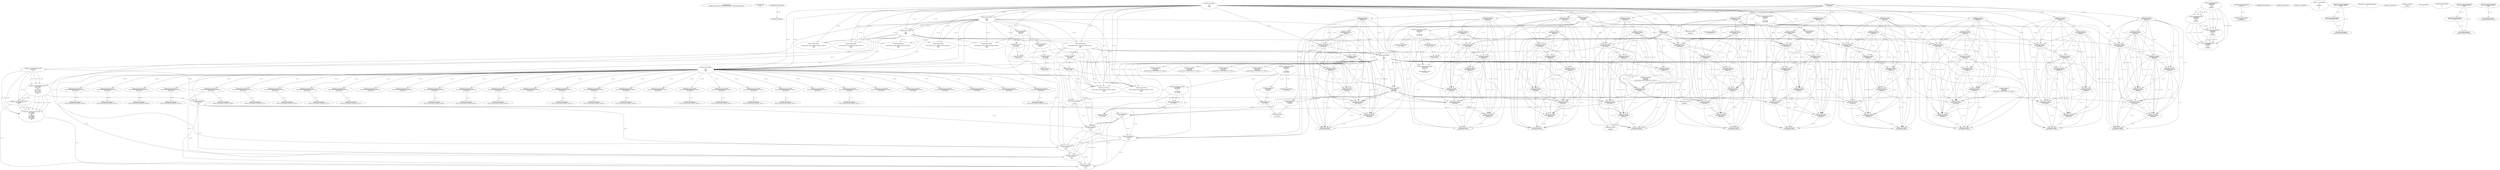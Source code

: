 // Global SCDG with merge call
digraph {
	0 [label="268454688.main
d06fbbb578125025d23978541dce23defcc66f6bc17f2af826b020380763de3e"]
	1 [label="268454699.Sleep
1000"]
	2 [label="268450908.GetProcessHeap
"]
	3 [label="268465424.VirtualAlloc
0
128
12288
4"]
	4 [label="268465190.RegOpenKeyExW
2147483650
268501000
0
131097
2147417172"]
	5 [label="268465489.wsprintfW
3221762048
268500964
0"]
	3 -> 5 [label="(0-->1)"]
	6 [label="268466183.VirtualAlloc
0
1024
12288
4"]
	3 -> 6 [label="(3-->3)"]
	3 -> 6 [label="(4-->4)"]
	7 [label="268466202.VirtualAlloc
0
3596
12288
4"]
	3 -> 7 [label="(3-->3)"]
	6 -> 7 [label="(3-->3)"]
	3 -> 7 [label="(4-->4)"]
	6 -> 7 [label="(4-->4)"]
	8 [label="268466212.GetWindowsDirectoryW
3221770240
256"]
	7 -> 8 [label="(0-->1)"]
	9 [label="268466270.GetVolumeInformationW
3221770240
3221770752
256
3221771776
3221771784
3221771780
3221771264
256"]
	7 -> 9 [label="(0-->1)"]
	8 -> 9 [label="(1-->1)"]
	8 -> 9 [label="(2-->3)"]
	8 -> 9 [label="(2-->8)"]
	10 [label="268465190.RegOpenKeyExW
2147483650
268501632
0
131097
2147417172"]
	4 -> 10 [label="(1-->1)"]
	4 -> 10 [label="(4-->4)"]
	4 -> 10 [label="(5-->5)"]
	11 [label="268466376.wsprintfW
3221766144
268501204
0"]
	6 -> 11 [label="(0-->1)"]
	12 [label="268466397.lstrcatW
3221766144
3221771788"]
	6 -> 12 [label="(0-->1)"]
	11 -> 12 [label="(1-->1)"]
	13 [label="268466409.GetModuleHandleW
268501752"]
	14 [label="268466416.GetProcAddress
270536744
RtlComputeCrc32"]
	13 -> 14 [label="(0-->1)"]
	15 [label="268466432.lstrlenW
3221766144"]
	6 -> 15 [label="(0-->1)"]
	11 -> 15 [label="(1-->1)"]
	12 -> 15 [label="(1-->1)"]
	16 [label="268466449.RtlComputeCrc32
"]
	17 [label="268466481.VirtualFree
3221770240
0
32768"]
	7 -> 17 [label="(0-->1)"]
	8 -> 17 [label="(1-->1)"]
	9 -> 17 [label="(1-->1)"]
	18 [label="268464882.lstrlenW
3221762048"]
	3 -> 18 [label="(0-->1)"]
	5 -> 18 [label="(1-->1)"]
	19 [label="268464893.lstrlenW
268497860"]
	20 [label="268453932.VirtualAlloc
0
retval_lstrlenW_32816_32_retval_lstrlenW_32824_32
12288
64"]
	3 -> 20 [label="(3-->3)"]
	6 -> 20 [label="(3-->3)"]
	7 -> 20 [label="(3-->3)"]
	21 [label="268453967.lstrcpyW
3221774336
268497976"]
	20 -> 21 [label="(0-->1)"]
	22 [label="268453974.lstrlenW
3221774336"]
	20 -> 22 [label="(0-->1)"]
	21 -> 22 [label="(1-->1)"]
	23 [label="268464425.lstrcatW
retval_lstrlenW_32846_32
268497860"]
	19 -> 23 [label="(1-->2)"]
	24 [label="268464433.lstrcatW
retval_lstrlenW_32846_32
268500944"]
	23 -> 24 [label="(1-->1)"]
	25 [label="268464439.lstrcatW
retval_lstrlenW_32846_32
3221762048"]
	23 -> 25 [label="(1-->1)"]
	24 -> 25 [label="(1-->1)"]
	3 -> 25 [label="(0-->2)"]
	5 -> 25 [label="(1-->2)"]
	18 -> 25 [label="(1-->2)"]
	26 [label="268464447.lstrcatW
retval_lstrlenW_32846_32
268500948"]
	23 -> 26 [label="(1-->1)"]
	24 -> 26 [label="(1-->1)"]
	25 -> 26 [label="(1-->1)"]
	27 [label="268464636.VirtualAlloc
0
66
12288
64"]
	3 -> 27 [label="(3-->3)"]
	6 -> 27 [label="(3-->3)"]
	7 -> 27 [label="(3-->3)"]
	20 -> 27 [label="(3-->3)"]
	20 -> 27 [label="(4-->4)"]
	28 [label="268464679.wsprintfW
3221778432
268500964
3221774336"]
	27 -> 28 [label="(0-->1)"]
	5 -> 28 [label="(2-->2)"]
	20 -> 28 [label="(0-->3)"]
	21 -> 28 [label="(1-->3)"]
	22 -> 28 [label="(1-->3)"]
	29 [label="268464692.lstrcatW
retval_lstrlenW_32846_32
268497764"]
	23 -> 29 [label="(1-->1)"]
	24 -> 29 [label="(1-->1)"]
	25 -> 29 [label="(1-->1)"]
	26 -> 29 [label="(1-->1)"]
	30 [label="268464700.lstrcatW
retval_lstrlenW_32846_32
268500944"]
	23 -> 30 [label="(1-->1)"]
	24 -> 30 [label="(1-->1)"]
	25 -> 30 [label="(1-->1)"]
	26 -> 30 [label="(1-->1)"]
	29 -> 30 [label="(1-->1)"]
	24 -> 30 [label="(2-->2)"]
	31 [label="268464706.lstrcatW
retval_lstrlenW_32846_32
3221778432"]
	23 -> 31 [label="(1-->1)"]
	24 -> 31 [label="(1-->1)"]
	25 -> 31 [label="(1-->1)"]
	26 -> 31 [label="(1-->1)"]
	29 -> 31 [label="(1-->1)"]
	30 -> 31 [label="(1-->1)"]
	27 -> 31 [label="(0-->2)"]
	28 -> 31 [label="(1-->2)"]
	32 [label="268464714.lstrcatW
retval_lstrlenW_32846_32
268500948"]
	23 -> 32 [label="(1-->1)"]
	24 -> 32 [label="(1-->1)"]
	25 -> 32 [label="(1-->1)"]
	26 -> 32 [label="(1-->1)"]
	29 -> 32 [label="(1-->1)"]
	30 -> 32 [label="(1-->1)"]
	31 -> 32 [label="(1-->1)"]
	26 -> 32 [label="(2-->2)"]
	33 [label="268464726.VirtualFree
3221778432
0
32768"]
	27 -> 33 [label="(0-->1)"]
	28 -> 33 [label="(1-->1)"]
	31 -> 33 [label="(2-->1)"]
	17 -> 33 [label="(3-->3)"]
	34 [label="268464767.lstrlenW
retval_lstrlenW_32846_32"]
	23 -> 34 [label="(1-->1)"]
	24 -> 34 [label="(1-->1)"]
	25 -> 34 [label="(1-->1)"]
	26 -> 34 [label="(1-->1)"]
	29 -> 34 [label="(1-->1)"]
	30 -> 34 [label="(1-->1)"]
	31 -> 34 [label="(1-->1)"]
	32 -> 34 [label="(1-->1)"]
	35 [label="268453998.CreateMutexW
0
0
3221774336"]
	20 -> 35 [label="(0-->3)"]
	21 -> 35 [label="(1-->3)"]
	22 -> 35 [label="(1-->3)"]
	28 -> 35 [label="(3-->3)"]
	36 [label="268454010.GetLastError
"]
	37 [label="268454017.GetLastError
"]
	38 [label="268454043.VirtualFree
3221774336
0
32768"]
	20 -> 38 [label="(0-->1)"]
	21 -> 38 [label="(1-->1)"]
	22 -> 38 [label="(1-->1)"]
	28 -> 38 [label="(3-->1)"]
	35 -> 38 [label="(3-->1)"]
	17 -> 38 [label="(3-->3)"]
	33 -> 38 [label="(3-->3)"]
	39 [label="268467629.VirtualFree
3221762048
0
32768"]
	3 -> 39 [label="(0-->1)"]
	5 -> 39 [label="(1-->1)"]
	18 -> 39 [label="(1-->1)"]
	25 -> 39 [label="(2-->1)"]
	17 -> 39 [label="(3-->3)"]
	33 -> 39 [label="(3-->3)"]
	38 -> 39 [label="(3-->3)"]
	40 [label="268467737.VirtualFree
3221766144
0
32768"]
	6 -> 40 [label="(0-->1)"]
	11 -> 40 [label="(1-->1)"]
	12 -> 40 [label="(1-->1)"]
	15 -> 40 [label="(1-->1)"]
	17 -> 40 [label="(3-->3)"]
	33 -> 40 [label="(3-->3)"]
	38 -> 40 [label="(3-->3)"]
	39 -> 40 [label="(3-->3)"]
	41 [label="268454737.CreateThread
0
0
268447024
0
0
0"]
	42 [label="268454761.WaitForSingleObject
retval_CreateThread_32968_32
5000"]
	43 [label="268454780.TerminateThread
retval_CreateThread_32968_32
0"]
	42 -> 43 [label="(1-->1)"]
	44 [label="268454790.CloseHandle
retval_CreateThread_32968_32"]
	42 -> 44 [label="(1-->1)"]
	43 -> 44 [label="(1-->1)"]
	45 [label="268454450.CreateToolhelp32Snapshot
2
0"]
	46 [label="268454476.VirtualAlloc
0
556
12288
4"]
	3 -> 46 [label="(3-->3)"]
	6 -> 46 [label="(3-->3)"]
	7 -> 46 [label="(3-->3)"]
	20 -> 46 [label="(3-->3)"]
	27 -> 46 [label="(3-->3)"]
	3 -> 46 [label="(4-->4)"]
	6 -> 46 [label="(4-->4)"]
	7 -> 46 [label="(4-->4)"]
	47 [label="268454533.lstrcmpiW
"]
	2 -> 47 [label="(0-->0)"]
	48 [label="268454602.Process32NextW
retval_CreateToolhelp32Snapshot_33009_32
3221782528"]
	46 -> 48 [label="(0-->2)"]
	49 [label="268454627.VirtualFree
3221782528
0
32768"]
	46 -> 49 [label="(0-->1)"]
	48 -> 49 [label="(2-->1)"]
	17 -> 49 [label="(3-->3)"]
	33 -> 49 [label="(3-->3)"]
	38 -> 49 [label="(3-->3)"]
	39 -> 49 [label="(3-->3)"]
	40 -> 49 [label="(3-->3)"]
	50 [label="268454634.CloseHandle
retval_CreateToolhelp32Snapshot_33009_32"]
	48 -> 50 [label="(1-->1)"]
	51 [label="268465190.RegOpenKeyExW
2147483650
268501000
0
131097
2147417052"]
	4 -> 51 [label="(1-->1)"]
	10 -> 51 [label="(1-->1)"]
	4 -> 51 [label="(2-->2)"]
	4 -> 51 [label="(4-->4)"]
	10 -> 51 [label="(4-->4)"]
	52 [label="268465223.RegQueryValueExW
2147417376
268500984
0
0
3221786624
2147417068"]
	53 [label="268465239.RegCloseKey
2147417376"]
	52 -> 53 [label="(1-->1)"]
	54 [label="268465489.wsprintfW
3221786624
268501104
0"]
	52 -> 54 [label="(5-->1)"]
	55 [label="268466212.GetWindowsDirectoryW
3221794816
256"]
	8 -> 55 [label="(2-->2)"]
	9 -> 55 [label="(3-->2)"]
	9 -> 55 [label="(8-->2)"]
	56 [label="268466270.GetVolumeInformationW
3221794816
3221795328
256
3221796352
3221796360
3221796356
3221795840
256"]
	55 -> 56 [label="(1-->1)"]
	8 -> 56 [label="(2-->3)"]
	9 -> 56 [label="(3-->3)"]
	9 -> 56 [label="(8-->3)"]
	55 -> 56 [label="(2-->3)"]
	8 -> 56 [label="(2-->8)"]
	9 -> 56 [label="(3-->8)"]
	9 -> 56 [label="(8-->8)"]
	55 -> 56 [label="(2-->8)"]
	57 [label="268465190.RegOpenKeyExW
2147483650
268501632
0
131097
2147417052"]
	4 -> 57 [label="(1-->1)"]
	10 -> 57 [label="(1-->1)"]
	51 -> 57 [label="(1-->1)"]
	10 -> 57 [label="(2-->2)"]
	4 -> 57 [label="(4-->4)"]
	10 -> 57 [label="(4-->4)"]
	51 -> 57 [label="(4-->4)"]
	51 -> 57 [label="(5-->5)"]
	58 [label="268466376.wsprintfW
3221790720
268501204
0"]
	11 -> 58 [label="(2-->2)"]
	59 [label="268466397.lstrcatW
3221790720
3221796364"]
	58 -> 59 [label="(1-->1)"]
	60 [label="268466432.lstrlenW
3221790720"]
	58 -> 60 [label="(1-->1)"]
	59 -> 60 [label="(1-->1)"]
	61 [label="268466481.VirtualFree
3221794816
0
32768"]
	55 -> 61 [label="(1-->1)"]
	56 -> 61 [label="(1-->1)"]
	17 -> 61 [label="(3-->3)"]
	33 -> 61 [label="(3-->3)"]
	38 -> 61 [label="(3-->3)"]
	39 -> 61 [label="(3-->3)"]
	40 -> 61 [label="(3-->3)"]
	49 -> 61 [label="(3-->3)"]
	62 [label="268464882.lstrlenW
3221786624"]
	52 -> 62 [label="(5-->1)"]
	54 -> 62 [label="(1-->1)"]
	63 [label="268452641.VirtualAlloc
0
retval_lstrlenW_46965_32_retval_lstrlenW_47219_32
12288
64"]
	3 -> 63 [label="(3-->3)"]
	6 -> 63 [label="(3-->3)"]
	7 -> 63 [label="(3-->3)"]
	20 -> 63 [label="(3-->3)"]
	27 -> 63 [label="(3-->3)"]
	46 -> 63 [label="(3-->3)"]
	20 -> 63 [label="(4-->4)"]
	27 -> 63 [label="(4-->4)"]
	64 [label="268464425.lstrcatW
0
268497860"]
	19 -> 64 [label="(1-->2)"]
	23 -> 64 [label="(2-->2)"]
	65 [label="268454602.Process32NextW
retval_CreateToolhelp32Snapshot_33003_32
3221782528"]
	46 -> 65 [label="(0-->2)"]
	66 [label="268454634.CloseHandle
retval_CreateToolhelp32Snapshot_33003_32"]
	65 -> 66 [label="(1-->1)"]
	67 [label="268465489.wsprintfW
3221786624
268500964
0"]
	5 -> 67 [label="(2-->2)"]
	28 -> 67 [label="(2-->2)"]
	68 [label="268452641.VirtualAlloc
0
retval_lstrlenW_46086_32_retval_lstrlenW_45866_32
12288
64"]
	3 -> 68 [label="(3-->3)"]
	6 -> 68 [label="(3-->3)"]
	7 -> 68 [label="(3-->3)"]
	20 -> 68 [label="(3-->3)"]
	27 -> 68 [label="(3-->3)"]
	46 -> 68 [label="(3-->3)"]
	20 -> 68 [label="(4-->4)"]
	27 -> 68 [label="(4-->4)"]
	69 [label="268464433.lstrcatW
0
268500944"]
	24 -> 69 [label="(2-->2)"]
	30 -> 69 [label="(2-->2)"]
	70 [label="268464439.lstrcatW
0
3221786624"]
	62 -> 70 [label="(1-->2)"]
	67 -> 70 [label="(1-->2)"]
	71 [label="268464447.lstrcatW
0
268500948"]
	26 -> 71 [label="(2-->2)"]
	32 -> 71 [label="(2-->2)"]
	72 [label="268465223.RegQueryValueExW
3221796364
268501592
0
0
3221796364
2147417068"]
	52 -> 72 [label="(6-->6)"]
	73 [label="268465239.RegCloseKey
3221796364"]
	72 -> 73 [label="(1-->1)"]
	72 -> 73 [label="(5-->1)"]
	74 [label="268466320.lstrlenW
3221796364"]
	72 -> 74 [label="(1-->1)"]
	72 -> 74 [label="(5-->1)"]
	73 -> 74 [label="(1-->1)"]
	75 [label="268465223.RegQueryValueExW
2147417376
268500984
0
0
3221762048
2147417188"]
	3 -> 75 [label="(0-->5)"]
	76 [label="268465254.GetLastError
"]
	77 [label="268465263.RegCloseKey
2147417376"]
	75 -> 77 [label="(1-->1)"]
	78 [label="268465223.RegQueryValueExW
3221771788
268501592
0
0
3221771788
2147417188"]
	75 -> 78 [label="(6-->6)"]
	79 [label="268465239.RegCloseKey
3221771788"]
	78 -> 79 [label="(1-->1)"]
	78 -> 79 [label="(5-->1)"]
	80 [label="268466320.lstrlenW
3221771788"]
	78 -> 80 [label="(1-->1)"]
	78 -> 80 [label="(5-->1)"]
	79 -> 80 [label="(1-->1)"]
	81 [label="268453932.VirtualAlloc
0
retval_lstrlenW_32892_32_retval_lstrlenW_32885_32
12288
64"]
	3 -> 81 [label="(3-->3)"]
	6 -> 81 [label="(3-->3)"]
	7 -> 81 [label="(3-->3)"]
	82 [label="268453967.lstrcpyW
0
268497976"]
	83 [label="268453974.lstrlenW
0"]
	84 [label="268464425.lstrcatW
retval_lstrlenW_32976_32
268497860"]
	19 -> 84 [label="(1-->2)"]
	85 [label="268464433.lstrcatW
retval_lstrlenW_32976_32
268500944"]
	84 -> 85 [label="(1-->1)"]
	86 [label="268464439.lstrcatW
retval_lstrlenW_32976_32
3221762048"]
	84 -> 86 [label="(1-->1)"]
	85 -> 86 [label="(1-->1)"]
	3 -> 86 [label="(0-->2)"]
	5 -> 86 [label="(1-->2)"]
	18 -> 86 [label="(1-->2)"]
	75 -> 86 [label="(5-->2)"]
	87 [label="268464447.lstrcatW
retval_lstrlenW_32976_32
268500948"]
	84 -> 87 [label="(1-->1)"]
	85 -> 87 [label="(1-->1)"]
	86 -> 87 [label="(1-->1)"]
	88 [label="268464662.wsprintfW
3221778432
268500952
unconstrained_ret_RtlComputeCrc32_32856_32"]
	27 -> 88 [label="(0-->1)"]
	89 [label="268464692.lstrcatW
retval_lstrlenW_32976_32
268497764"]
	84 -> 89 [label="(1-->1)"]
	85 -> 89 [label="(1-->1)"]
	86 -> 89 [label="(1-->1)"]
	87 -> 89 [label="(1-->1)"]
	90 [label="268464700.lstrcatW
retval_lstrlenW_32976_32
268500944"]
	84 -> 90 [label="(1-->1)"]
	85 -> 90 [label="(1-->1)"]
	86 -> 90 [label="(1-->1)"]
	87 -> 90 [label="(1-->1)"]
	89 -> 90 [label="(1-->1)"]
	85 -> 90 [label="(2-->2)"]
	91 [label="268464706.lstrcatW
retval_lstrlenW_32976_32
3221778432"]
	84 -> 91 [label="(1-->1)"]
	85 -> 91 [label="(1-->1)"]
	86 -> 91 [label="(1-->1)"]
	87 -> 91 [label="(1-->1)"]
	89 -> 91 [label="(1-->1)"]
	90 -> 91 [label="(1-->1)"]
	27 -> 91 [label="(0-->2)"]
	88 -> 91 [label="(1-->2)"]
	92 [label="268464714.lstrcatW
retval_lstrlenW_32976_32
268500948"]
	84 -> 92 [label="(1-->1)"]
	85 -> 92 [label="(1-->1)"]
	86 -> 92 [label="(1-->1)"]
	87 -> 92 [label="(1-->1)"]
	89 -> 92 [label="(1-->1)"]
	90 -> 92 [label="(1-->1)"]
	91 -> 92 [label="(1-->1)"]
	87 -> 92 [label="(2-->2)"]
	93 [label="268464767.lstrlenW
retval_lstrlenW_32976_32"]
	84 -> 93 [label="(1-->1)"]
	85 -> 93 [label="(1-->1)"]
	86 -> 93 [label="(1-->1)"]
	87 -> 93 [label="(1-->1)"]
	89 -> 93 [label="(1-->1)"]
	90 -> 93 [label="(1-->1)"]
	91 -> 93 [label="(1-->1)"]
	92 -> 93 [label="(1-->1)"]
	94 [label="268453998.CreateMutexW
0
0
0"]
	95 [label="268454761.WaitForSingleObject
retval_CreateThread_33924_32
5000"]
	96 [label="268454780.TerminateThread
retval_CreateThread_33924_32
0"]
	95 -> 96 [label="(1-->1)"]
	97 [label="268454790.CloseHandle
retval_CreateThread_33924_32"]
	95 -> 97 [label="(1-->1)"]
	96 -> 97 [label="(1-->1)"]
	98 [label="268454602.Process32NextW
retval_CreateToolhelp32Snapshot_34437_32
3221782528"]
	46 -> 98 [label="(0-->2)"]
	99 [label="268465489.wsprintfW
3221762048
268501104
0"]
	3 -> 99 [label="(0-->1)"]
	75 -> 99 [label="(5-->1)"]
	100 [label="268454602.Process32NextW
retval_CreateToolhelp32Snapshot_32975_32
3221782528"]
	46 -> 100 [label="(0-->2)"]
	101 [label="268454634.CloseHandle
retval_CreateToolhelp32Snapshot_32975_32"]
	100 -> 101 [label="(1-->1)"]
	102 [label="268454501.Process32FirstW
retval_CreateToolhelp32Snapshot_32975_32
3221782528"]
	46 -> 102 [label="(0-->2)"]
	103 [label="268454501.Process32FirstW
retval_CreateToolhelp32Snapshot_33003_32
3221782528"]
	46 -> 103 [label="(0-->2)"]
	104 [label="268454501.Process32FirstW
retval_CreateToolhelp32Snapshot_33009_32
3221782528"]
	46 -> 104 [label="(0-->2)"]
	105 [label="268465263.RegCloseKey
3221771788"]
	78 -> 105 [label="(1-->1)"]
	78 -> 105 [label="(5-->1)"]
	106 [label="268453932.VirtualAlloc
0
retval_lstrlenW_32878_32_retval_lstrlenW_32874_32
12288
64"]
	3 -> 106 [label="(3-->3)"]
	6 -> 106 [label="(3-->3)"]
	7 -> 106 [label="(3-->3)"]
	107 [label="268464425.lstrcatW
retval_lstrlenW_32933_32
268497860"]
	19 -> 107 [label="(1-->2)"]
	108 [label="268464433.lstrcatW
retval_lstrlenW_32933_32
268500944"]
	107 -> 108 [label="(1-->1)"]
	109 [label="268464439.lstrcatW
retval_lstrlenW_32933_32
3221762048"]
	107 -> 109 [label="(1-->1)"]
	108 -> 109 [label="(1-->1)"]
	3 -> 109 [label="(0-->2)"]
	18 -> 109 [label="(1-->2)"]
	75 -> 109 [label="(5-->2)"]
	99 -> 109 [label="(1-->2)"]
	110 [label="268464447.lstrcatW
retval_lstrlenW_32933_32
268500948"]
	107 -> 110 [label="(1-->1)"]
	108 -> 110 [label="(1-->1)"]
	109 -> 110 [label="(1-->1)"]
	111 [label="268464692.lstrcatW
retval_lstrlenW_32933_32
268497764"]
	107 -> 111 [label="(1-->1)"]
	108 -> 111 [label="(1-->1)"]
	109 -> 111 [label="(1-->1)"]
	110 -> 111 [label="(1-->1)"]
	112 [label="268464700.lstrcatW
retval_lstrlenW_32933_32
268500944"]
	107 -> 112 [label="(1-->1)"]
	108 -> 112 [label="(1-->1)"]
	109 -> 112 [label="(1-->1)"]
	110 -> 112 [label="(1-->1)"]
	111 -> 112 [label="(1-->1)"]
	108 -> 112 [label="(2-->2)"]
	113 [label="268464706.lstrcatW
retval_lstrlenW_32933_32
3221778432"]
	107 -> 113 [label="(1-->1)"]
	108 -> 113 [label="(1-->1)"]
	109 -> 113 [label="(1-->1)"]
	110 -> 113 [label="(1-->1)"]
	111 -> 113 [label="(1-->1)"]
	112 -> 113 [label="(1-->1)"]
	27 -> 113 [label="(0-->2)"]
	28 -> 113 [label="(1-->2)"]
	114 [label="268464714.lstrcatW
retval_lstrlenW_32933_32
268500948"]
	107 -> 114 [label="(1-->1)"]
	108 -> 114 [label="(1-->1)"]
	109 -> 114 [label="(1-->1)"]
	110 -> 114 [label="(1-->1)"]
	111 -> 114 [label="(1-->1)"]
	112 -> 114 [label="(1-->1)"]
	113 -> 114 [label="(1-->1)"]
	110 -> 114 [label="(2-->2)"]
	115 [label="268464767.lstrlenW
retval_lstrlenW_32933_32"]
	107 -> 115 [label="(1-->1)"]
	108 -> 115 [label="(1-->1)"]
	109 -> 115 [label="(1-->1)"]
	110 -> 115 [label="(1-->1)"]
	111 -> 115 [label="(1-->1)"]
	112 -> 115 [label="(1-->1)"]
	113 -> 115 [label="(1-->1)"]
	114 -> 115 [label="(1-->1)"]
	116 [label="268454602.Process32NextW
retval_CreateToolhelp32Snapshot_33842_32
3221782528"]
	46 -> 116 [label="(0-->2)"]
	117 [label="268454634.CloseHandle
retval_CreateToolhelp32Snapshot_33842_32"]
	116 -> 117 [label="(1-->1)"]
	118 [label="268464662.wsprintfW
3221778432
268500952
unconstrained_ret_RtlComputeCrc32_32843_32"]
	27 -> 118 [label="(0-->1)"]
	119 [label="268454602.Process32NextW
retval_CreateToolhelp32Snapshot_33857_32
3221782528"]
	46 -> 119 [label="(0-->2)"]
	120 [label="268454634.CloseHandle
retval_CreateToolhelp32Snapshot_33857_32"]
	119 -> 120 [label="(1-->1)"]
	121 [label="268464425.lstrcatW
retval_lstrlenW_32947_32
268497860"]
	19 -> 121 [label="(1-->2)"]
	122 [label="268464433.lstrcatW
retval_lstrlenW_32947_32
268500944"]
	121 -> 122 [label="(1-->1)"]
	123 [label="268464439.lstrcatW
retval_lstrlenW_32947_32
3221762048"]
	121 -> 123 [label="(1-->1)"]
	122 -> 123 [label="(1-->1)"]
	3 -> 123 [label="(0-->2)"]
	18 -> 123 [label="(1-->2)"]
	75 -> 123 [label="(5-->2)"]
	99 -> 123 [label="(1-->2)"]
	124 [label="268464447.lstrcatW
retval_lstrlenW_32947_32
268500948"]
	121 -> 124 [label="(1-->1)"]
	122 -> 124 [label="(1-->1)"]
	123 -> 124 [label="(1-->1)"]
	125 [label="268464692.lstrcatW
retval_lstrlenW_32947_32
268497764"]
	121 -> 125 [label="(1-->1)"]
	122 -> 125 [label="(1-->1)"]
	123 -> 125 [label="(1-->1)"]
	124 -> 125 [label="(1-->1)"]
	126 [label="268464700.lstrcatW
retval_lstrlenW_32947_32
268500944"]
	121 -> 126 [label="(1-->1)"]
	122 -> 126 [label="(1-->1)"]
	123 -> 126 [label="(1-->1)"]
	124 -> 126 [label="(1-->1)"]
	125 -> 126 [label="(1-->1)"]
	122 -> 126 [label="(2-->2)"]
	127 [label="268464706.lstrcatW
retval_lstrlenW_32947_32
3221778432"]
	121 -> 127 [label="(1-->1)"]
	122 -> 127 [label="(1-->1)"]
	123 -> 127 [label="(1-->1)"]
	124 -> 127 [label="(1-->1)"]
	125 -> 127 [label="(1-->1)"]
	126 -> 127 [label="(1-->1)"]
	27 -> 127 [label="(0-->2)"]
	28 -> 127 [label="(1-->2)"]
	128 [label="268464714.lstrcatW
retval_lstrlenW_32947_32
268500948"]
	121 -> 128 [label="(1-->1)"]
	122 -> 128 [label="(1-->1)"]
	123 -> 128 [label="(1-->1)"]
	124 -> 128 [label="(1-->1)"]
	125 -> 128 [label="(1-->1)"]
	126 -> 128 [label="(1-->1)"]
	127 -> 128 [label="(1-->1)"]
	124 -> 128 [label="(2-->2)"]
	129 [label="268464767.lstrlenW
retval_lstrlenW_32947_32"]
	121 -> 129 [label="(1-->1)"]
	122 -> 129 [label="(1-->1)"]
	123 -> 129 [label="(1-->1)"]
	124 -> 129 [label="(1-->1)"]
	125 -> 129 [label="(1-->1)"]
	126 -> 129 [label="(1-->1)"]
	127 -> 129 [label="(1-->1)"]
	128 -> 129 [label="(1-->1)"]
	130 [label="268454602.Process32NextW
retval_CreateToolhelp32Snapshot_33894_32
3221782528"]
	46 -> 130 [label="(0-->2)"]
	131 [label="268454634.CloseHandle
retval_CreateToolhelp32Snapshot_33894_32"]
	130 -> 131 [label="(1-->1)"]
	132 [label="268454501.Process32FirstW
retval_CreateToolhelp32Snapshot_33842_32
3221782528"]
	46 -> 132 [label="(0-->2)"]
	133 [label="268465223.RegQueryValueExW
3221771788
268501728
0
0
retval_lstrlenW_32789_32
2147417188"]
	78 -> 133 [label="(1-->1)"]
	78 -> 133 [label="(5-->1)"]
	79 -> 133 [label="(1-->1)"]
	80 -> 133 [label="(1-->1)"]
	78 -> 133 [label="(6-->6)"]
	134 [label="268453932.VirtualAlloc
0
retval_lstrlenW_32889_32_retval_lstrlenW_32883_32
12288
64"]
	3 -> 134 [label="(3-->3)"]
	6 -> 134 [label="(3-->3)"]
	7 -> 134 [label="(3-->3)"]
	135 [label="268464425.lstrcatW
retval_lstrlenW_32964_32
268497860"]
	19 -> 135 [label="(1-->2)"]
	136 [label="268464433.lstrcatW
retval_lstrlenW_32964_32
268500944"]
	135 -> 136 [label="(1-->1)"]
	137 [label="268464439.lstrcatW
retval_lstrlenW_32964_32
3221762048"]
	135 -> 137 [label="(1-->1)"]
	136 -> 137 [label="(1-->1)"]
	3 -> 137 [label="(0-->2)"]
	5 -> 137 [label="(1-->2)"]
	18 -> 137 [label="(1-->2)"]
	138 [label="268464447.lstrcatW
retval_lstrlenW_32964_32
268500948"]
	135 -> 138 [label="(1-->1)"]
	136 -> 138 [label="(1-->1)"]
	137 -> 138 [label="(1-->1)"]
	139 [label="268464692.lstrcatW
retval_lstrlenW_32964_32
268497764"]
	135 -> 139 [label="(1-->1)"]
	136 -> 139 [label="(1-->1)"]
	137 -> 139 [label="(1-->1)"]
	138 -> 139 [label="(1-->1)"]
	140 [label="268464700.lstrcatW
retval_lstrlenW_32964_32
268500944"]
	135 -> 140 [label="(1-->1)"]
	136 -> 140 [label="(1-->1)"]
	137 -> 140 [label="(1-->1)"]
	138 -> 140 [label="(1-->1)"]
	139 -> 140 [label="(1-->1)"]
	136 -> 140 [label="(2-->2)"]
	141 [label="268464706.lstrcatW
retval_lstrlenW_32964_32
3221778432"]
	135 -> 141 [label="(1-->1)"]
	136 -> 141 [label="(1-->1)"]
	137 -> 141 [label="(1-->1)"]
	138 -> 141 [label="(1-->1)"]
	139 -> 141 [label="(1-->1)"]
	140 -> 141 [label="(1-->1)"]
	27 -> 141 [label="(0-->2)"]
	28 -> 141 [label="(1-->2)"]
	142 [label="268464714.lstrcatW
retval_lstrlenW_32964_32
268500948"]
	135 -> 142 [label="(1-->1)"]
	136 -> 142 [label="(1-->1)"]
	137 -> 142 [label="(1-->1)"]
	138 -> 142 [label="(1-->1)"]
	139 -> 142 [label="(1-->1)"]
	140 -> 142 [label="(1-->1)"]
	141 -> 142 [label="(1-->1)"]
	138 -> 142 [label="(2-->2)"]
	143 [label="268464767.lstrlenW
retval_lstrlenW_32964_32"]
	135 -> 143 [label="(1-->1)"]
	136 -> 143 [label="(1-->1)"]
	137 -> 143 [label="(1-->1)"]
	138 -> 143 [label="(1-->1)"]
	139 -> 143 [label="(1-->1)"]
	140 -> 143 [label="(1-->1)"]
	141 -> 143 [label="(1-->1)"]
	142 -> 143 [label="(1-->1)"]
	144 [label="268454602.Process32NextW
retval_CreateToolhelp32Snapshot_33942_32
3221782528"]
	46 -> 144 [label="(0-->2)"]
	145 [label="268454634.CloseHandle
retval_CreateToolhelp32Snapshot_33942_32"]
	144 -> 145 [label="(1-->1)"]
	146 [label="268453932.VirtualAlloc
0
retval_lstrlenW_32877_32_retval_lstrlenW_32884_32
12288
64"]
	3 -> 146 [label="(3-->3)"]
	6 -> 146 [label="(3-->3)"]
	7 -> 146 [label="(3-->3)"]
	147 [label="268464425.lstrcatW
retval_lstrlenW_32954_32
268497860"]
	19 -> 147 [label="(1-->2)"]
	148 [label="268464433.lstrcatW
retval_lstrlenW_32954_32
268500944"]
	147 -> 148 [label="(1-->1)"]
	149 [label="268464439.lstrcatW
retval_lstrlenW_32954_32
3221762048"]
	147 -> 149 [label="(1-->1)"]
	148 -> 149 [label="(1-->1)"]
	3 -> 149 [label="(0-->2)"]
	5 -> 149 [label="(1-->2)"]
	18 -> 149 [label="(1-->2)"]
	75 -> 149 [label="(5-->2)"]
	150 [label="268464447.lstrcatW
retval_lstrlenW_32954_32
268500948"]
	147 -> 150 [label="(1-->1)"]
	148 -> 150 [label="(1-->1)"]
	149 -> 150 [label="(1-->1)"]
	151 [label="268464662.wsprintfW
3221778432
268500952
unconstrained_ret_RtlComputeCrc32_32840_32"]
	27 -> 151 [label="(0-->1)"]
	152 [label="268464692.lstrcatW
retval_lstrlenW_32954_32
268497764"]
	147 -> 152 [label="(1-->1)"]
	148 -> 152 [label="(1-->1)"]
	149 -> 152 [label="(1-->1)"]
	150 -> 152 [label="(1-->1)"]
	153 [label="268464700.lstrcatW
retval_lstrlenW_32954_32
268500944"]
	147 -> 153 [label="(1-->1)"]
	148 -> 153 [label="(1-->1)"]
	149 -> 153 [label="(1-->1)"]
	150 -> 153 [label="(1-->1)"]
	152 -> 153 [label="(1-->1)"]
	148 -> 153 [label="(2-->2)"]
	154 [label="268464706.lstrcatW
retval_lstrlenW_32954_32
3221778432"]
	147 -> 154 [label="(1-->1)"]
	148 -> 154 [label="(1-->1)"]
	149 -> 154 [label="(1-->1)"]
	150 -> 154 [label="(1-->1)"]
	152 -> 154 [label="(1-->1)"]
	153 -> 154 [label="(1-->1)"]
	27 -> 154 [label="(0-->2)"]
	151 -> 154 [label="(1-->2)"]
	155 [label="268464714.lstrcatW
retval_lstrlenW_32954_32
268500948"]
	147 -> 155 [label="(1-->1)"]
	148 -> 155 [label="(1-->1)"]
	149 -> 155 [label="(1-->1)"]
	150 -> 155 [label="(1-->1)"]
	152 -> 155 [label="(1-->1)"]
	153 -> 155 [label="(1-->1)"]
	154 -> 155 [label="(1-->1)"]
	150 -> 155 [label="(2-->2)"]
	156 [label="268464767.lstrlenW
retval_lstrlenW_32954_32"]
	147 -> 156 [label="(1-->1)"]
	148 -> 156 [label="(1-->1)"]
	149 -> 156 [label="(1-->1)"]
	150 -> 156 [label="(1-->1)"]
	152 -> 156 [label="(1-->1)"]
	153 -> 156 [label="(1-->1)"]
	154 -> 156 [label="(1-->1)"]
	155 -> 156 [label="(1-->1)"]
	157 [label="268454602.Process32NextW
retval_CreateToolhelp32Snapshot_33937_32
3221782528"]
	46 -> 157 [label="(0-->2)"]
	158 [label="268454634.CloseHandle
retval_CreateToolhelp32Snapshot_33937_32"]
	157 -> 158 [label="(1-->1)"]
	159 [label="268453932.VirtualAlloc
0
retval_lstrlenW_32891_32_retval_lstrlenW_32886_32
12288
64"]
	3 -> 159 [label="(3-->3)"]
	6 -> 159 [label="(3-->3)"]
	7 -> 159 [label="(3-->3)"]
	160 [label="268464425.lstrcatW
retval_lstrlenW_32955_32
268497860"]
	19 -> 160 [label="(1-->2)"]
	161 [label="268464433.lstrcatW
retval_lstrlenW_32955_32
268500944"]
	160 -> 161 [label="(1-->1)"]
	162 [label="268464439.lstrcatW
retval_lstrlenW_32955_32
3221762048"]
	160 -> 162 [label="(1-->1)"]
	161 -> 162 [label="(1-->1)"]
	3 -> 162 [label="(0-->2)"]
	5 -> 162 [label="(1-->2)"]
	18 -> 162 [label="(1-->2)"]
	163 [label="268464447.lstrcatW
retval_lstrlenW_32955_32
268500948"]
	160 -> 163 [label="(1-->1)"]
	161 -> 163 [label="(1-->1)"]
	162 -> 163 [label="(1-->1)"]
	164 [label="268464692.lstrcatW
retval_lstrlenW_32955_32
268497764"]
	160 -> 164 [label="(1-->1)"]
	161 -> 164 [label="(1-->1)"]
	162 -> 164 [label="(1-->1)"]
	163 -> 164 [label="(1-->1)"]
	165 [label="268464700.lstrcatW
retval_lstrlenW_32955_32
268500944"]
	160 -> 165 [label="(1-->1)"]
	161 -> 165 [label="(1-->1)"]
	162 -> 165 [label="(1-->1)"]
	163 -> 165 [label="(1-->1)"]
	164 -> 165 [label="(1-->1)"]
	161 -> 165 [label="(2-->2)"]
	166 [label="268464706.lstrcatW
retval_lstrlenW_32955_32
3221778432"]
	160 -> 166 [label="(1-->1)"]
	161 -> 166 [label="(1-->1)"]
	162 -> 166 [label="(1-->1)"]
	163 -> 166 [label="(1-->1)"]
	164 -> 166 [label="(1-->1)"]
	165 -> 166 [label="(1-->1)"]
	27 -> 166 [label="(0-->2)"]
	28 -> 166 [label="(1-->2)"]
	167 [label="268464714.lstrcatW
retval_lstrlenW_32955_32
268500948"]
	160 -> 167 [label="(1-->1)"]
	161 -> 167 [label="(1-->1)"]
	162 -> 167 [label="(1-->1)"]
	163 -> 167 [label="(1-->1)"]
	164 -> 167 [label="(1-->1)"]
	165 -> 167 [label="(1-->1)"]
	166 -> 167 [label="(1-->1)"]
	163 -> 167 [label="(2-->2)"]
	168 [label="268464767.lstrlenW
retval_lstrlenW_32955_32"]
	160 -> 168 [label="(1-->1)"]
	161 -> 168 [label="(1-->1)"]
	162 -> 168 [label="(1-->1)"]
	163 -> 168 [label="(1-->1)"]
	164 -> 168 [label="(1-->1)"]
	165 -> 168 [label="(1-->1)"]
	166 -> 168 [label="(1-->1)"]
	167 -> 168 [label="(1-->1)"]
	169 [label="268454602.Process32NextW
retval_CreateToolhelp32Snapshot_33903_32
3221782528"]
	46 -> 169 [label="(0-->2)"]
	170 [label="268454634.CloseHandle
retval_CreateToolhelp32Snapshot_33903_32"]
	169 -> 170 [label="(1-->1)"]
	171 [label="268454501.Process32FirstW
retval_CreateToolhelp32Snapshot_33857_32
3221782528"]
	46 -> 171 [label="(0-->2)"]
	172 [label="268464662.wsprintfW
3221778432
268500952
unconstrained_ret_RtlComputeCrc32_32801_32"]
	27 -> 172 [label="(0-->1)"]
	173 [label="268454602.Process32NextW
retval_CreateToolhelp32Snapshot_33279_32
3221782528"]
	46 -> 173 [label="(0-->2)"]
	174 [label="268454634.CloseHandle
retval_CreateToolhelp32Snapshot_33279_32"]
	173 -> 174 [label="(1-->1)"]
	175 [label="268454602.Process32NextW
retval_CreateToolhelp32Snapshot_33923_32
3221782528"]
	46 -> 175 [label="(0-->2)"]
	176 [label="268454634.CloseHandle
retval_CreateToolhelp32Snapshot_33923_32"]
	175 -> 176 [label="(1-->1)"]
	177 [label="268464425.lstrcatW
retval_lstrlenW_32963_32
268497860"]
	19 -> 177 [label="(1-->2)"]
	178 [label="268464433.lstrcatW
retval_lstrlenW_32963_32
268500944"]
	177 -> 178 [label="(1-->1)"]
	179 [label="268464439.lstrcatW
retval_lstrlenW_32963_32
3221762048"]
	177 -> 179 [label="(1-->1)"]
	178 -> 179 [label="(1-->1)"]
	3 -> 179 [label="(0-->2)"]
	5 -> 179 [label="(1-->2)"]
	18 -> 179 [label="(1-->2)"]
	75 -> 179 [label="(5-->2)"]
	180 [label="268464447.lstrcatW
retval_lstrlenW_32963_32
268500948"]
	177 -> 180 [label="(1-->1)"]
	178 -> 180 [label="(1-->1)"]
	179 -> 180 [label="(1-->1)"]
	181 [label="268464692.lstrcatW
retval_lstrlenW_32963_32
268497764"]
	177 -> 181 [label="(1-->1)"]
	178 -> 181 [label="(1-->1)"]
	179 -> 181 [label="(1-->1)"]
	180 -> 181 [label="(1-->1)"]
	182 [label="268464700.lstrcatW
retval_lstrlenW_32963_32
268500944"]
	177 -> 182 [label="(1-->1)"]
	178 -> 182 [label="(1-->1)"]
	179 -> 182 [label="(1-->1)"]
	180 -> 182 [label="(1-->1)"]
	181 -> 182 [label="(1-->1)"]
	178 -> 182 [label="(2-->2)"]
	183 [label="268464706.lstrcatW
retval_lstrlenW_32963_32
3221778432"]
	177 -> 183 [label="(1-->1)"]
	178 -> 183 [label="(1-->1)"]
	179 -> 183 [label="(1-->1)"]
	180 -> 183 [label="(1-->1)"]
	181 -> 183 [label="(1-->1)"]
	182 -> 183 [label="(1-->1)"]
	27 -> 183 [label="(0-->2)"]
	151 -> 183 [label="(1-->2)"]
	184 [label="268464714.lstrcatW
retval_lstrlenW_32963_32
268500948"]
	177 -> 184 [label="(1-->1)"]
	178 -> 184 [label="(1-->1)"]
	179 -> 184 [label="(1-->1)"]
	180 -> 184 [label="(1-->1)"]
	181 -> 184 [label="(1-->1)"]
	182 -> 184 [label="(1-->1)"]
	183 -> 184 [label="(1-->1)"]
	180 -> 184 [label="(2-->2)"]
	185 [label="268464767.lstrlenW
retval_lstrlenW_32963_32"]
	177 -> 185 [label="(1-->1)"]
	178 -> 185 [label="(1-->1)"]
	179 -> 185 [label="(1-->1)"]
	180 -> 185 [label="(1-->1)"]
	181 -> 185 [label="(1-->1)"]
	182 -> 185 [label="(1-->1)"]
	183 -> 185 [label="(1-->1)"]
	184 -> 185 [label="(1-->1)"]
	186 [label="268454602.Process32NextW
retval_CreateToolhelp32Snapshot_33980_32
3221782528"]
	46 -> 186 [label="(0-->2)"]
	187 [label="268454634.CloseHandle
retval_CreateToolhelp32Snapshot_33980_32"]
	186 -> 187 [label="(1-->1)"]
	188 [label="268464662.wsprintfW
3221778432
268500952
unconstrained_ret_RtlComputeCrc32_32857_32"]
	27 -> 188 [label="(0-->1)"]
	189 [label="268454602.Process32NextW
retval_CreateToolhelp32Snapshot_33976_32
3221782528"]
	46 -> 189 [label="(0-->2)"]
	190 [label="268454634.CloseHandle
retval_CreateToolhelp32Snapshot_33976_32"]
	189 -> 190 [label="(1-->1)"]
	191 [label="268464662.wsprintfW
3221778432
268500952
unconstrained_ret_RtlComputeCrc32_32847_32"]
	27 -> 191 [label="(0-->1)"]
	192 [label="268454602.Process32NextW
retval_CreateToolhelp32Snapshot_33944_32
3221782528"]
	46 -> 192 [label="(0-->2)"]
	193 [label="268454634.CloseHandle
retval_CreateToolhelp32Snapshot_33944_32"]
	192 -> 193 [label="(1-->1)"]
	194 [label="268464425.lstrcatW
retval_lstrlenW_32967_32
268497860"]
	19 -> 194 [label="(1-->2)"]
	195 [label="268464433.lstrcatW
retval_lstrlenW_32967_32
268500944"]
	194 -> 195 [label="(1-->1)"]
	196 [label="268464439.lstrcatW
retval_lstrlenW_32967_32
3221762048"]
	194 -> 196 [label="(1-->1)"]
	195 -> 196 [label="(1-->1)"]
	3 -> 196 [label="(0-->2)"]
	5 -> 196 [label="(1-->2)"]
	18 -> 196 [label="(1-->2)"]
	197 [label="268464447.lstrcatW
retval_lstrlenW_32967_32
268500948"]
	194 -> 197 [label="(1-->1)"]
	195 -> 197 [label="(1-->1)"]
	196 -> 197 [label="(1-->1)"]
	198 [label="268464692.lstrcatW
retval_lstrlenW_32967_32
268497764"]
	194 -> 198 [label="(1-->1)"]
	195 -> 198 [label="(1-->1)"]
	196 -> 198 [label="(1-->1)"]
	197 -> 198 [label="(1-->1)"]
	199 [label="268464700.lstrcatW
retval_lstrlenW_32967_32
268500944"]
	194 -> 199 [label="(1-->1)"]
	195 -> 199 [label="(1-->1)"]
	196 -> 199 [label="(1-->1)"]
	197 -> 199 [label="(1-->1)"]
	198 -> 199 [label="(1-->1)"]
	195 -> 199 [label="(2-->2)"]
	200 [label="268464706.lstrcatW
retval_lstrlenW_32967_32
3221778432"]
	194 -> 200 [label="(1-->1)"]
	195 -> 200 [label="(1-->1)"]
	196 -> 200 [label="(1-->1)"]
	197 -> 200 [label="(1-->1)"]
	198 -> 200 [label="(1-->1)"]
	199 -> 200 [label="(1-->1)"]
	27 -> 200 [label="(0-->2)"]
	28 -> 200 [label="(1-->2)"]
	201 [label="268464714.lstrcatW
retval_lstrlenW_32967_32
268500948"]
	194 -> 201 [label="(1-->1)"]
	195 -> 201 [label="(1-->1)"]
	196 -> 201 [label="(1-->1)"]
	197 -> 201 [label="(1-->1)"]
	198 -> 201 [label="(1-->1)"]
	199 -> 201 [label="(1-->1)"]
	200 -> 201 [label="(1-->1)"]
	197 -> 201 [label="(2-->2)"]
	202 [label="268464767.lstrlenW
retval_lstrlenW_32967_32"]
	194 -> 202 [label="(1-->1)"]
	195 -> 202 [label="(1-->1)"]
	196 -> 202 [label="(1-->1)"]
	197 -> 202 [label="(1-->1)"]
	198 -> 202 [label="(1-->1)"]
	199 -> 202 [label="(1-->1)"]
	200 -> 202 [label="(1-->1)"]
	201 -> 202 [label="(1-->1)"]
	203 [label="268454602.Process32NextW
retval_CreateToolhelp32Snapshot_33947_32
3221782528"]
	46 -> 203 [label="(0-->2)"]
	204 [label="268454634.CloseHandle
retval_CreateToolhelp32Snapshot_33947_32"]
	203 -> 204 [label="(1-->1)"]
	205 [label="268454602.Process32NextW
retval_CreateToolhelp32Snapshot_33950_32
3221782528"]
	46 -> 205 [label="(0-->2)"]
	206 [label="268454634.CloseHandle
retval_CreateToolhelp32Snapshot_33950_32"]
	205 -> 206 [label="(1-->1)"]
	207 [label="268454501.Process32FirstW
retval_CreateToolhelp32Snapshot_33279_32
3221782528"]
	46 -> 207 [label="(0-->2)"]
	208 [label="268454602.Process32NextW
retval_CreateToolhelp32Snapshot_33946_32
3221782528"]
	46 -> 208 [label="(0-->2)"]
	209 [label="268454634.CloseHandle
retval_CreateToolhelp32Snapshot_33946_32"]
	208 -> 209 [label="(1-->1)"]
	210 [label="268464425.lstrcatW
retval_lstrlenW_32971_32
268497860"]
	19 -> 210 [label="(1-->2)"]
	211 [label="268464433.lstrcatW
retval_lstrlenW_32971_32
268500944"]
	210 -> 211 [label="(1-->1)"]
	212 [label="268464439.lstrcatW
retval_lstrlenW_32971_32
3221762048"]
	210 -> 212 [label="(1-->1)"]
	211 -> 212 [label="(1-->1)"]
	3 -> 212 [label="(0-->2)"]
	5 -> 212 [label="(1-->2)"]
	18 -> 212 [label="(1-->2)"]
	213 [label="268464447.lstrcatW
retval_lstrlenW_32971_32
268500948"]
	210 -> 213 [label="(1-->1)"]
	211 -> 213 [label="(1-->1)"]
	212 -> 213 [label="(1-->1)"]
	214 [label="268464692.lstrcatW
retval_lstrlenW_32971_32
268497764"]
	210 -> 214 [label="(1-->1)"]
	211 -> 214 [label="(1-->1)"]
	212 -> 214 [label="(1-->1)"]
	213 -> 214 [label="(1-->1)"]
	215 [label="268464700.lstrcatW
retval_lstrlenW_32971_32
268500944"]
	210 -> 215 [label="(1-->1)"]
	211 -> 215 [label="(1-->1)"]
	212 -> 215 [label="(1-->1)"]
	213 -> 215 [label="(1-->1)"]
	214 -> 215 [label="(1-->1)"]
	211 -> 215 [label="(2-->2)"]
	216 [label="268464706.lstrcatW
retval_lstrlenW_32971_32
3221778432"]
	210 -> 216 [label="(1-->1)"]
	211 -> 216 [label="(1-->1)"]
	212 -> 216 [label="(1-->1)"]
	213 -> 216 [label="(1-->1)"]
	214 -> 216 [label="(1-->1)"]
	215 -> 216 [label="(1-->1)"]
	27 -> 216 [label="(0-->2)"]
	28 -> 216 [label="(1-->2)"]
	217 [label="268464714.lstrcatW
retval_lstrlenW_32971_32
268500948"]
	210 -> 217 [label="(1-->1)"]
	211 -> 217 [label="(1-->1)"]
	212 -> 217 [label="(1-->1)"]
	213 -> 217 [label="(1-->1)"]
	214 -> 217 [label="(1-->1)"]
	215 -> 217 [label="(1-->1)"]
	216 -> 217 [label="(1-->1)"]
	213 -> 217 [label="(2-->2)"]
	218 [label="268464767.lstrlenW
retval_lstrlenW_32971_32"]
	210 -> 218 [label="(1-->1)"]
	211 -> 218 [label="(1-->1)"]
	212 -> 218 [label="(1-->1)"]
	213 -> 218 [label="(1-->1)"]
	214 -> 218 [label="(1-->1)"]
	215 -> 218 [label="(1-->1)"]
	216 -> 218 [label="(1-->1)"]
	217 -> 218 [label="(1-->1)"]
	219 [label="268454602.Process32NextW
retval_CreateToolhelp32Snapshot_34000_32
3221782528"]
	46 -> 219 [label="(0-->2)"]
	220 [label="268454634.CloseHandle
retval_CreateToolhelp32Snapshot_34000_32"]
	219 -> 220 [label="(1-->1)"]
	221 [label="268454501.Process32FirstW
retval_CreateToolhelp32Snapshot_33894_32
3221782528"]
	46 -> 221 [label="(0-->2)"]
	222 [label="268454501.Process32FirstW
retval_CreateToolhelp32Snapshot_33903_32
3221782528"]
	46 -> 222 [label="(0-->2)"]
	223 [label="268454761.WaitForSingleObject
retval_CreateThread_33752_32
5000"]
	224 [label="268454790.CloseHandle
retval_CreateThread_33752_32"]
	223 -> 224 [label="(1-->1)"]
	225 [label="268454602.Process32NextW
retval_CreateToolhelp32Snapshot_33992_32
3221782528"]
	46 -> 225 [label="(0-->2)"]
	226 [label="268454634.CloseHandle
retval_CreateToolhelp32Snapshot_33992_32"]
	225 -> 226 [label="(1-->1)"]
	227 [label="268454602.Process32NextW
retval_CreateToolhelp32Snapshot_34031_32
3221782528"]
	46 -> 227 [label="(0-->2)"]
	228 [label="268454634.CloseHandle
retval_CreateToolhelp32Snapshot_34031_32"]
	227 -> 228 [label="(1-->1)"]
	229 [label="268454501.Process32FirstW
retval_CreateToolhelp32Snapshot_33923_32
3221782528"]
	46 -> 229 [label="(0-->2)"]
	230 [label="268454602.Process32NextW
retval_CreateToolhelp32Snapshot_34005_32
3221782528"]
	46 -> 230 [label="(0-->2)"]
	231 [label="268454634.CloseHandle
retval_CreateToolhelp32Snapshot_34005_32"]
	230 -> 231 [label="(1-->1)"]
}
